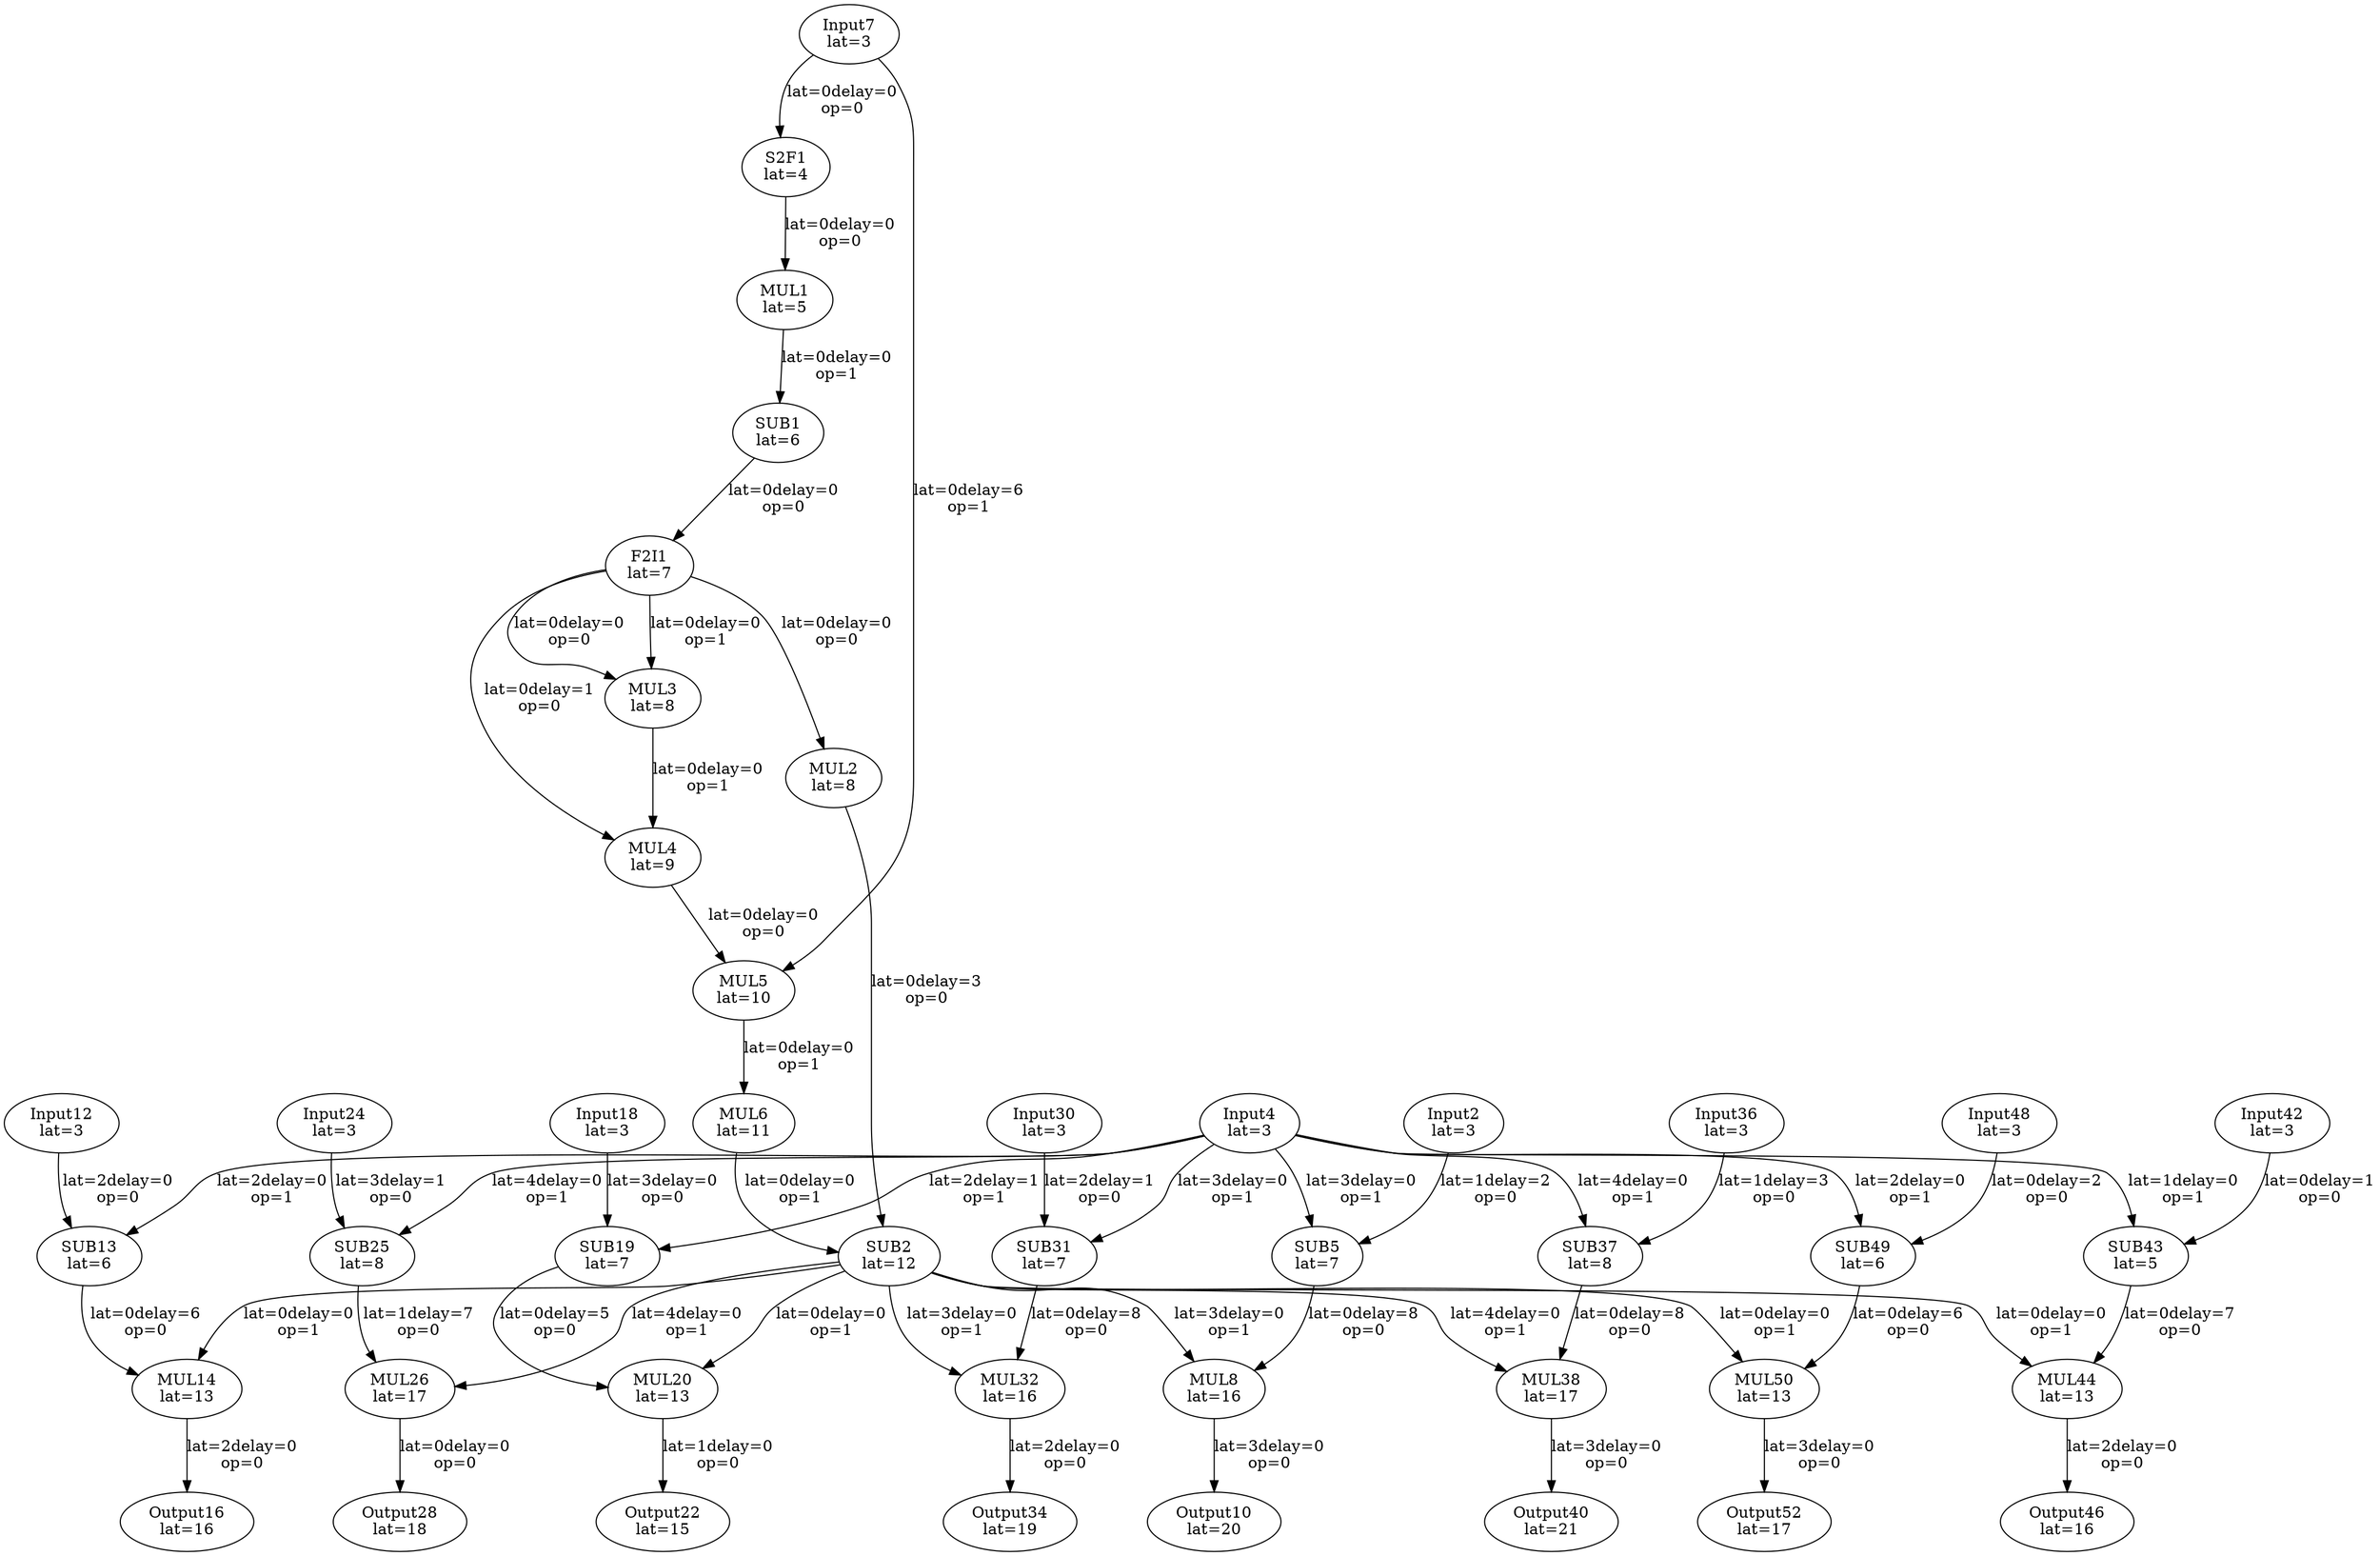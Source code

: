 Digraph G {
"Input2"[label = "\N\nlat=3"];
"Input4"[label = "\N\nlat=3"];
"SUB5"[label = "\N\nlat=7"];
"Input2"->"SUB5"[label = "lat=1\delay=2\nop=0"];
"Input4"->"SUB5"[label = "lat=3\delay=0\nop=1"];
"Input7"[label = "\N\nlat=3"];
"S2F1"[label = "\N\nlat=4"];
"Input7"->"S2F1"[label = "lat=0\delay=0\nop=0"];
"F2I1"[label = "\N\nlat=7"];
"SUB1"->"F2I1"[label = "lat=0\delay=0\nop=0"];
"MUL1"[label = "\N\nlat=5"];
"S2F1"->"MUL1"[label = "lat=0\delay=0\nop=0"];
"MUL2"[label = "\N\nlat=8"];
"F2I1"->"MUL2"[label = "lat=0\delay=0\nop=0"];
"MUL3"[label = "\N\nlat=8"];
"F2I1"->"MUL3"[label = "lat=0\delay=0\nop=0"];
"F2I1"->"MUL3"[label = "lat=0\delay=0\nop=1"];
"MUL4"[label = "\N\nlat=9"];
"F2I1"->"MUL4"[label = "lat=0\delay=1\nop=0"];
"MUL3"->"MUL4"[label = "lat=0\delay=0\nop=1"];
"MUL5"[label = "\N\nlat=10"];
"MUL4"->"MUL5"[label = "lat=0\delay=0\nop=0"];
"Input7"->"MUL5"[label = "lat=0\delay=6\nop=1"];
"MUL6"[label = "\N\nlat=11"];
"MUL5"->"MUL6"[label = "lat=0\delay=0\nop=1"];
"SUB1"[label = "\N\nlat=6"];
"MUL1"->"SUB1"[label = "lat=0\delay=0\nop=1"];
"SUB2"[label = "\N\nlat=12"];
"MUL2"->"SUB2"[label = "lat=0\delay=3\nop=0"];
"MUL6"->"SUB2"[label = "lat=0\delay=0\nop=1"];
"MUL8"[label = "\N\nlat=16"];
"SUB5"->"MUL8"[label = "lat=0\delay=8\nop=0"];
"SUB2"->"MUL8"[label = "lat=3\delay=0\nop=1"];
"Output10"[label = "\N\nlat=20"];
"MUL8"->"Output10"[label = "lat=3\delay=0\nop=0"];
"Input12"[label = "\N\nlat=3"];
"SUB13"[label = "\N\nlat=6"];
"Input12"->"SUB13"[label = "lat=2\delay=0\nop=0"];
"Input4"->"SUB13"[label = "lat=2\delay=0\nop=1"];
"MUL14"[label = "\N\nlat=13"];
"SUB13"->"MUL14"[label = "lat=0\delay=6\nop=0"];
"SUB2"->"MUL14"[label = "lat=0\delay=0\nop=1"];
"Output16"[label = "\N\nlat=16"];
"MUL14"->"Output16"[label = "lat=2\delay=0\nop=0"];
"Input18"[label = "\N\nlat=3"];
"SUB19"[label = "\N\nlat=7"];
"Input18"->"SUB19"[label = "lat=3\delay=0\nop=0"];
"Input4"->"SUB19"[label = "lat=2\delay=1\nop=1"];
"MUL20"[label = "\N\nlat=13"];
"SUB19"->"MUL20"[label = "lat=0\delay=5\nop=0"];
"SUB2"->"MUL20"[label = "lat=0\delay=0\nop=1"];
"Output22"[label = "\N\nlat=15"];
"MUL20"->"Output22"[label = "lat=1\delay=0\nop=0"];
"Input24"[label = "\N\nlat=3"];
"SUB25"[label = "\N\nlat=8"];
"Input24"->"SUB25"[label = "lat=3\delay=1\nop=0"];
"Input4"->"SUB25"[label = "lat=4\delay=0\nop=1"];
"MUL26"[label = "\N\nlat=17"];
"SUB25"->"MUL26"[label = "lat=1\delay=7\nop=0"];
"SUB2"->"MUL26"[label = "lat=4\delay=0\nop=1"];
"Output28"[label = "\N\nlat=18"];
"MUL26"->"Output28"[label = "lat=0\delay=0\nop=0"];
"Input30"[label = "\N\nlat=3"];
"SUB31"[label = "\N\nlat=7"];
"Input30"->"SUB31"[label = "lat=2\delay=1\nop=0"];
"Input4"->"SUB31"[label = "lat=3\delay=0\nop=1"];
"MUL32"[label = "\N\nlat=16"];
"SUB31"->"MUL32"[label = "lat=0\delay=8\nop=0"];
"SUB2"->"MUL32"[label = "lat=3\delay=0\nop=1"];
"Output34"[label = "\N\nlat=19"];
"MUL32"->"Output34"[label = "lat=2\delay=0\nop=0"];
"Input36"[label = "\N\nlat=3"];
"SUB37"[label = "\N\nlat=8"];
"Input36"->"SUB37"[label = "lat=1\delay=3\nop=0"];
"Input4"->"SUB37"[label = "lat=4\delay=0\nop=1"];
"MUL38"[label = "\N\nlat=17"];
"SUB37"->"MUL38"[label = "lat=0\delay=8\nop=0"];
"SUB2"->"MUL38"[label = "lat=4\delay=0\nop=1"];
"Output40"[label = "\N\nlat=21"];
"MUL38"->"Output40"[label = "lat=3\delay=0\nop=0"];
"Input42"[label = "\N\nlat=3"];
"SUB43"[label = "\N\nlat=5"];
"Input42"->"SUB43"[label = "lat=0\delay=1\nop=0"];
"Input4"->"SUB43"[label = "lat=1\delay=0\nop=1"];
"MUL44"[label = "\N\nlat=13"];
"SUB43"->"MUL44"[label = "lat=0\delay=7\nop=0"];
"SUB2"->"MUL44"[label = "lat=0\delay=0\nop=1"];
"Output46"[label = "\N\nlat=16"];
"MUL44"->"Output46"[label = "lat=2\delay=0\nop=0"];
"Input48"[label = "\N\nlat=3"];
"SUB49"[label = "\N\nlat=6"];
"Input48"->"SUB49"[label = "lat=0\delay=2\nop=0"];
"Input4"->"SUB49"[label = "lat=2\delay=0\nop=1"];
"MUL50"[label = "\N\nlat=13"];
"SUB49"->"MUL50"[label = "lat=0\delay=6\nop=0"];
"SUB2"->"MUL50"[label = "lat=0\delay=0\nop=1"];
"Output52"[label = "\N\nlat=17"];
"MUL50"->"Output52"[label = "lat=3\delay=0\nop=0"];
}
